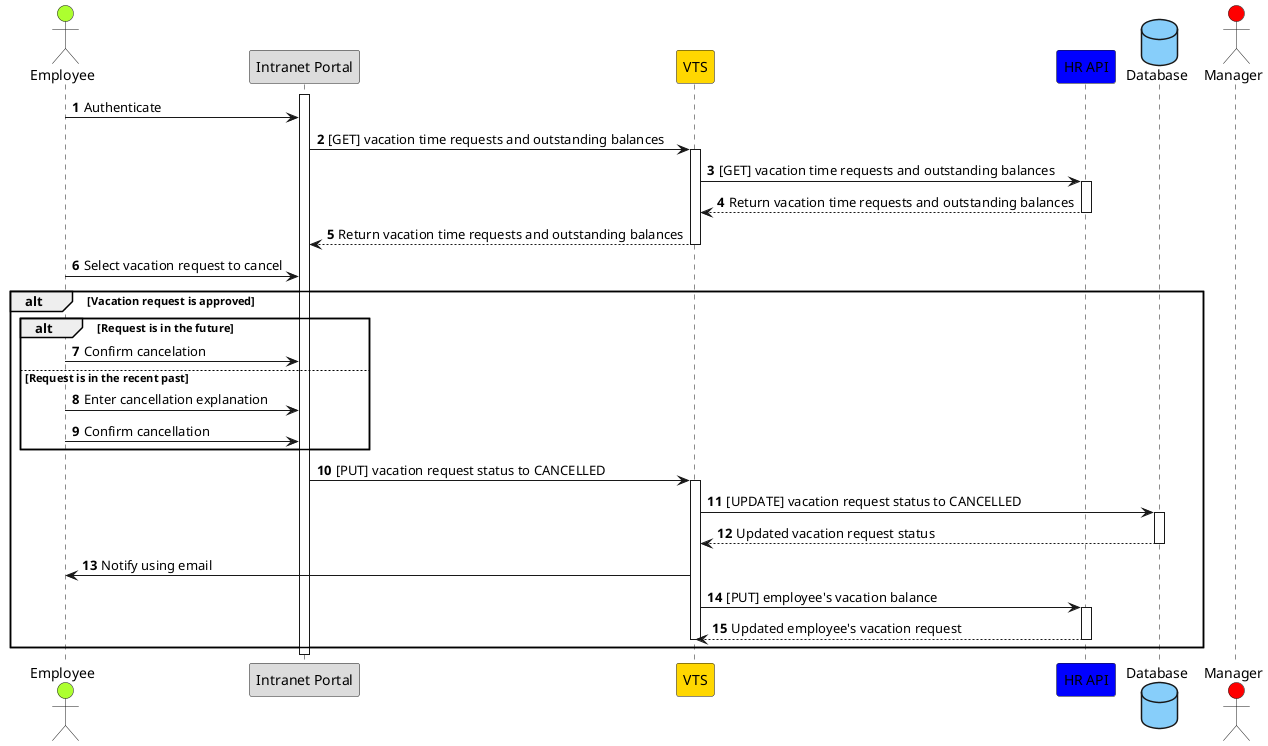 @startuml High level Cancel Request Flow

actor "Employee" as EMP #GreenYellow
participant "Intranet Portal" as IP #Gainsboro
participant VTS #Gold
participant "HR API" as API #Blue

database "Database" as DB #LightSkyBlue

actor "Manager" as MNG #RED

autonumber

activate IP
EMP -> IP: Authenticate
IP -> VTS: [GET] vacation time requests and outstanding balances
activate VTS
VTS -> API: [GET] vacation time requests and outstanding balances
activate API
API --> VTS: Return vacation time requests and outstanding balances
deactivate API
VTS --> IP: Return vacation time requests and outstanding balances
deactivate VTS
EMP -> IP: Select vacation request to cancel
alt Vacation request is approved
    alt Request is in the future
        EMP -> IP: Confirm cancelation
    else Request is in the recent past
        EMP -> IP: Enter cancellation explanation
        EMP -> IP: Confirm cancellation
    end
    IP -> VTS: [PUT] vacation request status to CANCELLED
    activate VTS
    VTS -> DB: [UPDATE] vacation request status to CANCELLED
    activate DB
    DB --> VTS: Updated vacation request status
    deactivate DB
    VTS -> EMP: Notify using email
    VTS -> API: [PUT] employee's vacation balance
    activate API
    API --> VTS: Updated employee's vacation request
    deactivate API
    deactivate VTS
end
deactivate IP
@enduml